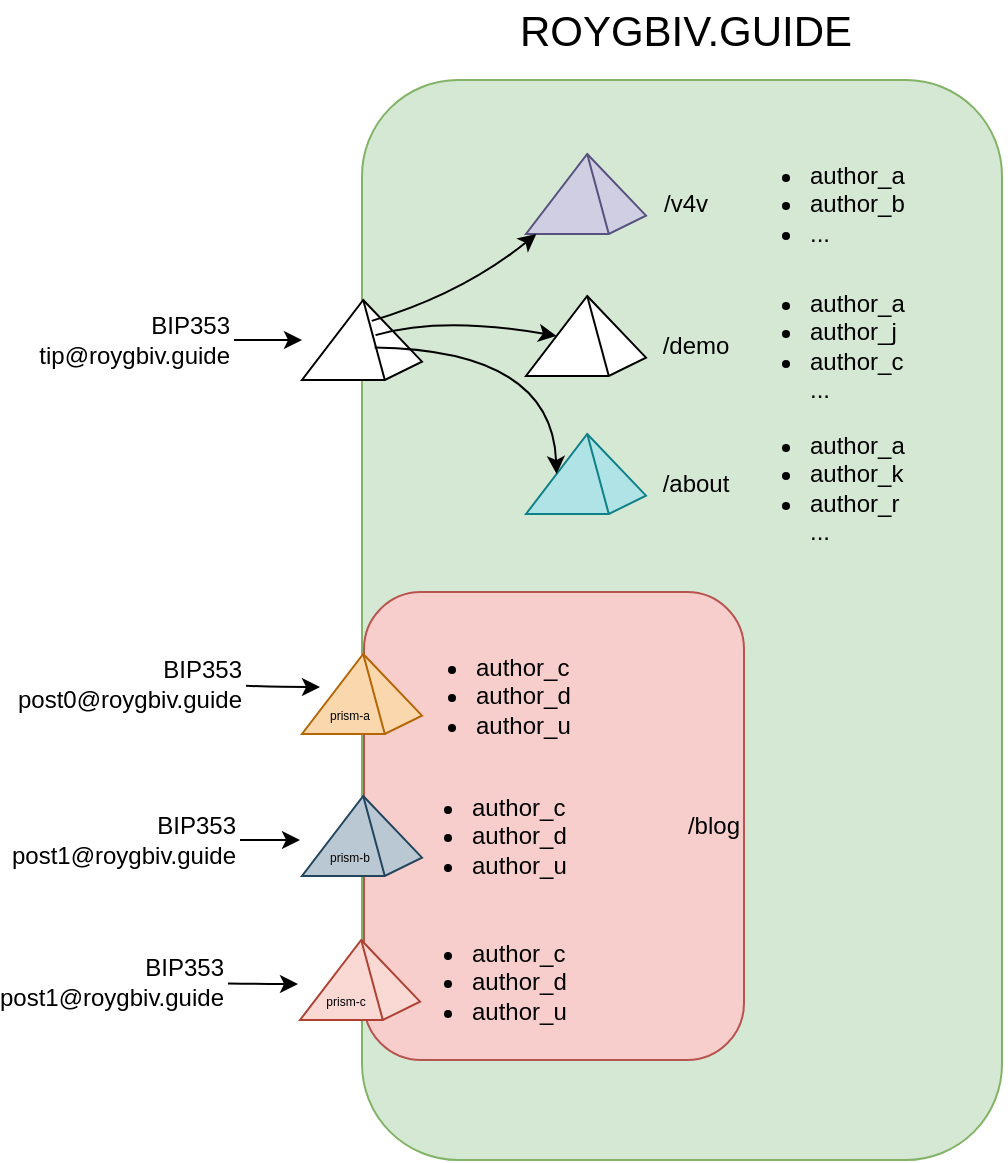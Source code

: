 <mxfile version="24.7.7">
  <diagram name="Page-1" id="QUvGtigypCUAOAy9GkHb">
    <mxGraphModel dx="988" dy="549" grid="1" gridSize="10" guides="1" tooltips="1" connect="1" arrows="1" fold="1" page="1" pageScale="1" pageWidth="850" pageHeight="1100" math="0" shadow="0">
      <root>
        <mxCell id="0" />
        <mxCell id="1" parent="0" />
        <mxCell id="eZ1OUW9LwAsz-mW1PS5v-6" value="" style="rounded=1;whiteSpace=wrap;html=1;fillColor=#d5e8d4;strokeColor=#82b366;" vertex="1" parent="1">
          <mxGeometry x="320" y="360" width="320" height="540" as="geometry" />
        </mxCell>
        <mxCell id="fV_EQNfIdYzagkr4_pfz-2" value="" style="verticalLabelPosition=bottom;verticalAlign=top;html=1;shape=mxgraph.basic.pyramid;dx1=0.51;dx2=0.69;dy1=1;dy2=0.77;" parent="1" vertex="1">
          <mxGeometry x="290" y="470" width="60" height="40" as="geometry" />
        </mxCell>
        <mxCell id="fV_EQNfIdYzagkr4_pfz-3" value="ROYGBIV.GUIDE" style="text;html=1;align=center;verticalAlign=middle;whiteSpace=wrap;rounded=0;fontSize=21;" parent="1" vertex="1">
          <mxGeometry x="322" y="320" width="320" height="30" as="geometry" />
        </mxCell>
        <mxCell id="fV_EQNfIdYzagkr4_pfz-4" value="BIP353&lt;div&gt;tip@roygbiv.guide&lt;/div&gt;" style="text;html=1;align=right;verticalAlign=middle;whiteSpace=wrap;rounded=0;" parent="1" vertex="1">
          <mxGeometry x="176" y="475" width="80" height="30" as="geometry" />
        </mxCell>
        <mxCell id="fV_EQNfIdYzagkr4_pfz-5" value="" style="curved=1;endArrow=classic;html=1;rounded=0;" parent="1" source="fV_EQNfIdYzagkr4_pfz-4" target="fV_EQNfIdYzagkr4_pfz-2" edge="1">
          <mxGeometry width="50" height="50" relative="1" as="geometry">
            <mxPoint x="570" y="530" as="sourcePoint" />
            <mxPoint x="620" y="480" as="targetPoint" />
            <Array as="points">
              <mxPoint x="270" y="490" />
            </Array>
          </mxGeometry>
        </mxCell>
        <mxCell id="fV_EQNfIdYzagkr4_pfz-6" value="" style="verticalLabelPosition=bottom;verticalAlign=top;html=1;shape=mxgraph.basic.pyramid;dx1=0.51;dx2=0.69;dy1=1;dy2=0.77;fillColor=#b0e3e6;strokeColor=#0e8088;" parent="1" vertex="1">
          <mxGeometry x="402" y="537" width="60" height="40" as="geometry" />
        </mxCell>
        <mxCell id="fV_EQNfIdYzagkr4_pfz-7" value="" style="verticalLabelPosition=bottom;verticalAlign=top;html=1;shape=mxgraph.basic.pyramid;dx1=0.51;dx2=0.69;dy1=1;dy2=0.77;" parent="1" vertex="1">
          <mxGeometry x="402" y="468" width="60" height="40" as="geometry" />
        </mxCell>
        <mxCell id="fV_EQNfIdYzagkr4_pfz-8" value="" style="verticalLabelPosition=bottom;verticalAlign=top;html=1;shape=mxgraph.basic.pyramid;dx1=0.51;dx2=0.69;dy1=1;dy2=0.77;fillColor=#d0cee2;strokeColor=#56517e;" parent="1" vertex="1">
          <mxGeometry x="402" y="397" width="60" height="40" as="geometry" />
        </mxCell>
        <mxCell id="fV_EQNfIdYzagkr4_pfz-9" value="" style="curved=1;endArrow=classic;html=1;rounded=0;exitX=0.581;exitY=0.261;exitDx=0;exitDy=0;exitPerimeter=0;" parent="1" source="fV_EQNfIdYzagkr4_pfz-2" target="fV_EQNfIdYzagkr4_pfz-8" edge="1">
          <mxGeometry width="50" height="50" relative="1" as="geometry">
            <mxPoint x="180" y="537" as="sourcePoint" />
            <mxPoint x="300" y="537" as="targetPoint" />
            <Array as="points">
              <mxPoint x="370" y="467" />
            </Array>
          </mxGeometry>
        </mxCell>
        <mxCell id="fV_EQNfIdYzagkr4_pfz-11" value="" style="curved=1;endArrow=classic;html=1;rounded=0;entryX=0;entryY=0;entryDx=15.3;entryDy=20;entryPerimeter=0;exitX=0.613;exitY=0.439;exitDx=0;exitDy=0;exitPerimeter=0;" parent="1" source="fV_EQNfIdYzagkr4_pfz-2" target="fV_EQNfIdYzagkr4_pfz-7" edge="1">
          <mxGeometry width="50" height="50" relative="1" as="geometry">
            <mxPoint x="370" y="540" as="sourcePoint" />
            <mxPoint x="490" y="475" as="targetPoint" />
            <Array as="points">
              <mxPoint x="360" y="478" />
            </Array>
          </mxGeometry>
        </mxCell>
        <mxCell id="fV_EQNfIdYzagkr4_pfz-12" value="" style="curved=1;endArrow=classic;html=1;rounded=0;exitX=0.605;exitY=0.594;exitDx=0;exitDy=0;exitPerimeter=0;entryX=0;entryY=0;entryDx=15.3;entryDy=20;entryPerimeter=0;" parent="1" source="fV_EQNfIdYzagkr4_pfz-2" target="fV_EQNfIdYzagkr4_pfz-6" edge="1">
          <mxGeometry width="50" height="50" relative="1" as="geometry">
            <mxPoint x="349" y="502" as="sourcePoint" />
            <mxPoint x="450" y="497" as="targetPoint" />
            <Array as="points">
              <mxPoint x="415" y="495" />
            </Array>
          </mxGeometry>
        </mxCell>
        <mxCell id="fV_EQNfIdYzagkr4_pfz-14" value="BIP353&lt;div&gt;post1@roygbiv.guide&lt;/div&gt;" style="text;html=1;align=right;verticalAlign=middle;whiteSpace=wrap;rounded=0;" parent="1" vertex="1">
          <mxGeometry x="179" y="725.5" width="80" height="29" as="geometry" />
        </mxCell>
        <mxCell id="fV_EQNfIdYzagkr4_pfz-15" value="" style="curved=1;endArrow=classic;html=1;rounded=0;" parent="1" edge="1" source="fV_EQNfIdYzagkr4_pfz-14">
          <mxGeometry width="50" height="50" relative="1" as="geometry">
            <mxPoint x="249" y="740" as="sourcePoint" />
            <mxPoint x="289" y="740" as="targetPoint" />
            <Array as="points">
              <mxPoint x="269" y="740" />
            </Array>
          </mxGeometry>
        </mxCell>
        <mxCell id="fV_EQNfIdYzagkr4_pfz-24" value="BIP353&lt;div&gt;post0@roygbiv.guide&lt;/div&gt;" style="text;html=1;align=right;verticalAlign=middle;whiteSpace=wrap;rounded=0;" parent="1" vertex="1">
          <mxGeometry x="182" y="647" width="80" height="29" as="geometry" />
        </mxCell>
        <mxCell id="fV_EQNfIdYzagkr4_pfz-25" value="" style="curved=1;endArrow=classic;html=1;rounded=0;" parent="1" edge="1" source="fV_EQNfIdYzagkr4_pfz-24">
          <mxGeometry width="50" height="50" relative="1" as="geometry">
            <mxPoint x="259" y="663.5" as="sourcePoint" />
            <mxPoint x="299" y="663.5" as="targetPoint" />
            <Array as="points">
              <mxPoint x="279" y="663.5" />
            </Array>
          </mxGeometry>
        </mxCell>
        <mxCell id="fV_EQNfIdYzagkr4_pfz-26" value="BIP353&lt;div&gt;post1@roygbiv.guide&lt;/div&gt;" style="text;html=1;align=right;verticalAlign=middle;whiteSpace=wrap;rounded=0;" parent="1" vertex="1">
          <mxGeometry x="173" y="796.5" width="80" height="29" as="geometry" />
        </mxCell>
        <mxCell id="fV_EQNfIdYzagkr4_pfz-27" value="" style="curved=1;endArrow=classic;html=1;rounded=0;" parent="1" edge="1" source="fV_EQNfIdYzagkr4_pfz-26">
          <mxGeometry width="50" height="50" relative="1" as="geometry">
            <mxPoint x="248" y="812" as="sourcePoint" />
            <mxPoint x="288" y="812" as="targetPoint" />
            <Array as="points">
              <mxPoint x="268" y="812" />
            </Array>
          </mxGeometry>
        </mxCell>
        <mxCell id="fV_EQNfIdYzagkr4_pfz-30" value="/about" style="text;html=1;align=center;verticalAlign=middle;whiteSpace=wrap;rounded=0;" parent="1" vertex="1">
          <mxGeometry x="457" y="547" width="60" height="30" as="geometry" />
        </mxCell>
        <mxCell id="fV_EQNfIdYzagkr4_pfz-31" value="/demo" style="text;html=1;align=center;verticalAlign=middle;whiteSpace=wrap;rounded=0;" parent="1" vertex="1">
          <mxGeometry x="457" y="478" width="60" height="30" as="geometry" />
        </mxCell>
        <mxCell id="fV_EQNfIdYzagkr4_pfz-32" value="/v4v" style="text;html=1;align=center;verticalAlign=middle;whiteSpace=wrap;rounded=0;" parent="1" vertex="1">
          <mxGeometry x="452" y="407" width="60" height="30" as="geometry" />
        </mxCell>
        <mxCell id="eZ1OUW9LwAsz-mW1PS5v-2" value="/blog" style="rounded=1;whiteSpace=wrap;html=1;fillColor=#f8cecc;strokeColor=#b85450;align=right;" vertex="1" parent="1">
          <mxGeometry x="321" y="616" width="190" height="234" as="geometry" />
        </mxCell>
        <mxCell id="fV_EQNfIdYzagkr4_pfz-36" value="&lt;ul&gt;&lt;li&gt;author_a&lt;/li&gt;&lt;li&gt;author_k&lt;/li&gt;&lt;li&gt;author_r&lt;br&gt;...&lt;/li&gt;&lt;/ul&gt;" style="text;html=1;align=left;verticalAlign=middle;whiteSpace=wrap;rounded=0;" parent="1" vertex="1">
          <mxGeometry x="502" y="549" width="120" height="30" as="geometry" />
        </mxCell>
        <mxCell id="fV_EQNfIdYzagkr4_pfz-37" value="&lt;ul&gt;&lt;li&gt;author_a&lt;/li&gt;&lt;li&gt;author_j&lt;/li&gt;&lt;li&gt;author_c&lt;br&gt;...&lt;/li&gt;&lt;/ul&gt;" style="text;html=1;align=left;verticalAlign=middle;whiteSpace=wrap;rounded=0;" parent="1" vertex="1">
          <mxGeometry x="502" y="478" width="120" height="30" as="geometry" />
        </mxCell>
        <mxCell id="fV_EQNfIdYzagkr4_pfz-38" value="&lt;ul&gt;&lt;li&gt;author_a&lt;/li&gt;&lt;li&gt;author_b&lt;/li&gt;&lt;li&gt;...&lt;/li&gt;&lt;/ul&gt;" style="text;html=1;align=left;verticalAlign=middle;whiteSpace=wrap;rounded=0;" parent="1" vertex="1">
          <mxGeometry x="502" y="407" width="120" height="30" as="geometry" />
        </mxCell>
        <mxCell id="fV_EQNfIdYzagkr4_pfz-17" value="" style="verticalLabelPosition=bottom;verticalAlign=top;html=1;shape=mxgraph.basic.pyramid;dx1=0.51;dx2=0.69;dy1=1;dy2=0.77;fillColor=#bac8d3;strokeColor=#23445d;" parent="1" vertex="1">
          <mxGeometry x="290" y="718" width="60" height="40" as="geometry" />
        </mxCell>
        <mxCell id="fV_EQNfIdYzagkr4_pfz-18" value="" style="verticalLabelPosition=bottom;verticalAlign=top;html=1;shape=mxgraph.basic.pyramid;dx1=0.51;dx2=0.69;dy1=1;dy2=0.77;fillColor=#fad7ac;strokeColor=#b46504;" parent="1" vertex="1">
          <mxGeometry x="290" y="647" width="60" height="40" as="geometry" />
        </mxCell>
        <mxCell id="fV_EQNfIdYzagkr4_pfz-28" value="" style="verticalLabelPosition=bottom;verticalAlign=top;html=1;shape=mxgraph.basic.pyramid;dx1=0.51;dx2=0.69;dy1=1;dy2=0.77;fillColor=#fad9d5;strokeColor=#ae4132;" parent="1" vertex="1">
          <mxGeometry x="289" y="790" width="60" height="40" as="geometry" />
        </mxCell>
        <mxCell id="fV_EQNfIdYzagkr4_pfz-33" value="&lt;ul&gt;&lt;li&gt;author_c&lt;/li&gt;&lt;li&gt;author_d&lt;/li&gt;&lt;li&gt;author_u&lt;/li&gt;&lt;/ul&gt;" style="text;html=1;align=left;verticalAlign=middle;whiteSpace=wrap;rounded=0;" parent="1" vertex="1">
          <mxGeometry x="335" y="653" width="120" height="30" as="geometry" />
        </mxCell>
        <mxCell id="eZ1OUW9LwAsz-mW1PS5v-3" value="&lt;ul&gt;&lt;li&gt;author_c&lt;/li&gt;&lt;li&gt;author_d&lt;/li&gt;&lt;li&gt;author_u&lt;/li&gt;&lt;/ul&gt;" style="text;html=1;align=left;verticalAlign=middle;whiteSpace=wrap;rounded=0;" vertex="1" parent="1">
          <mxGeometry x="333" y="723" width="120" height="30" as="geometry" />
        </mxCell>
        <mxCell id="eZ1OUW9LwAsz-mW1PS5v-8" value="&lt;ul&gt;&lt;li&gt;author_c&lt;/li&gt;&lt;li&gt;author_d&lt;/li&gt;&lt;li&gt;author_u&lt;/li&gt;&lt;/ul&gt;" style="text;html=1;align=left;verticalAlign=middle;whiteSpace=wrap;rounded=0;" vertex="1" parent="1">
          <mxGeometry x="333" y="795.5" width="120" height="30" as="geometry" />
        </mxCell>
        <mxCell id="eZ1OUW9LwAsz-mW1PS5v-9" value="prism-a" style="text;html=1;align=center;verticalAlign=middle;whiteSpace=wrap;rounded=0;fontSize=6;" vertex="1" parent="1">
          <mxGeometry x="284" y="663" width="60" height="30" as="geometry" />
        </mxCell>
        <mxCell id="eZ1OUW9LwAsz-mW1PS5v-10" value="prism-b" style="text;html=1;align=center;verticalAlign=middle;whiteSpace=wrap;rounded=0;fontSize=6;" vertex="1" parent="1">
          <mxGeometry x="284" y="734" width="60" height="30" as="geometry" />
        </mxCell>
        <mxCell id="eZ1OUW9LwAsz-mW1PS5v-11" value="prism-c" style="text;html=1;align=center;verticalAlign=middle;whiteSpace=wrap;rounded=0;fontSize=6;" vertex="1" parent="1">
          <mxGeometry x="282" y="806" width="60" height="30" as="geometry" />
        </mxCell>
      </root>
    </mxGraphModel>
  </diagram>
</mxfile>
